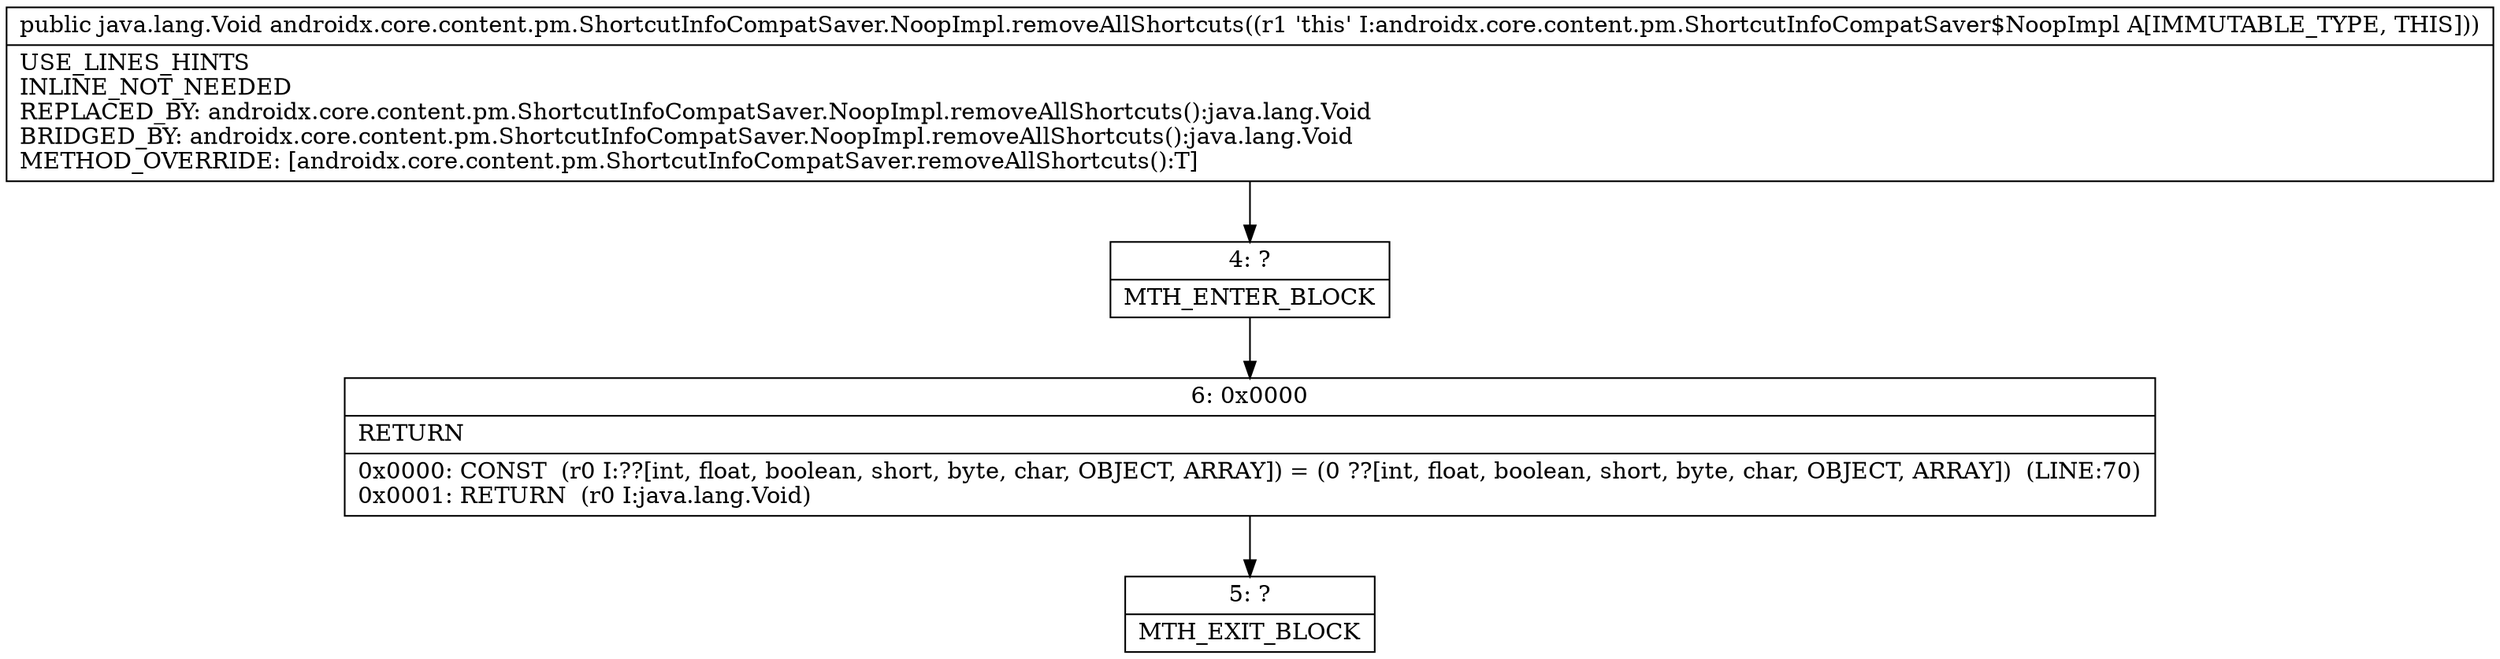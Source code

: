 digraph "CFG forandroidx.core.content.pm.ShortcutInfoCompatSaver.NoopImpl.removeAllShortcuts()Ljava\/lang\/Void;" {
Node_4 [shape=record,label="{4\:\ ?|MTH_ENTER_BLOCK\l}"];
Node_6 [shape=record,label="{6\:\ 0x0000|RETURN\l|0x0000: CONST  (r0 I:??[int, float, boolean, short, byte, char, OBJECT, ARRAY]) = (0 ??[int, float, boolean, short, byte, char, OBJECT, ARRAY])  (LINE:70)\l0x0001: RETURN  (r0 I:java.lang.Void) \l}"];
Node_5 [shape=record,label="{5\:\ ?|MTH_EXIT_BLOCK\l}"];
MethodNode[shape=record,label="{public java.lang.Void androidx.core.content.pm.ShortcutInfoCompatSaver.NoopImpl.removeAllShortcuts((r1 'this' I:androidx.core.content.pm.ShortcutInfoCompatSaver$NoopImpl A[IMMUTABLE_TYPE, THIS]))  | USE_LINES_HINTS\lINLINE_NOT_NEEDED\lREPLACED_BY: androidx.core.content.pm.ShortcutInfoCompatSaver.NoopImpl.removeAllShortcuts():java.lang.Void\lBRIDGED_BY: androidx.core.content.pm.ShortcutInfoCompatSaver.NoopImpl.removeAllShortcuts():java.lang.Void\lMETHOD_OVERRIDE: [androidx.core.content.pm.ShortcutInfoCompatSaver.removeAllShortcuts():T]\l}"];
MethodNode -> Node_4;Node_4 -> Node_6;
Node_6 -> Node_5;
}


